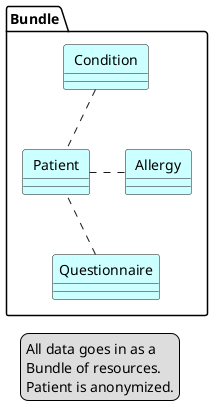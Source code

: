 @startuml
skinparam linetype polyline
hide circle
hide stereotype

package "Bundle" {
  class "  Condition  " as RG #cff{
  }

  class "  Patient  " as P #cff{
  }
P .u. RG 
P .r. T 
P .u. CD 


  class "  Allergy  " as T #cff{
  }

RG -[hidden]- T 

  class " Questionnaire " as CD #cff{
  }

T -[hidden]- CD

}
legend
All data goes in as a
Bundle of resources.
Patient is anonymized.
endlegend

@enduml